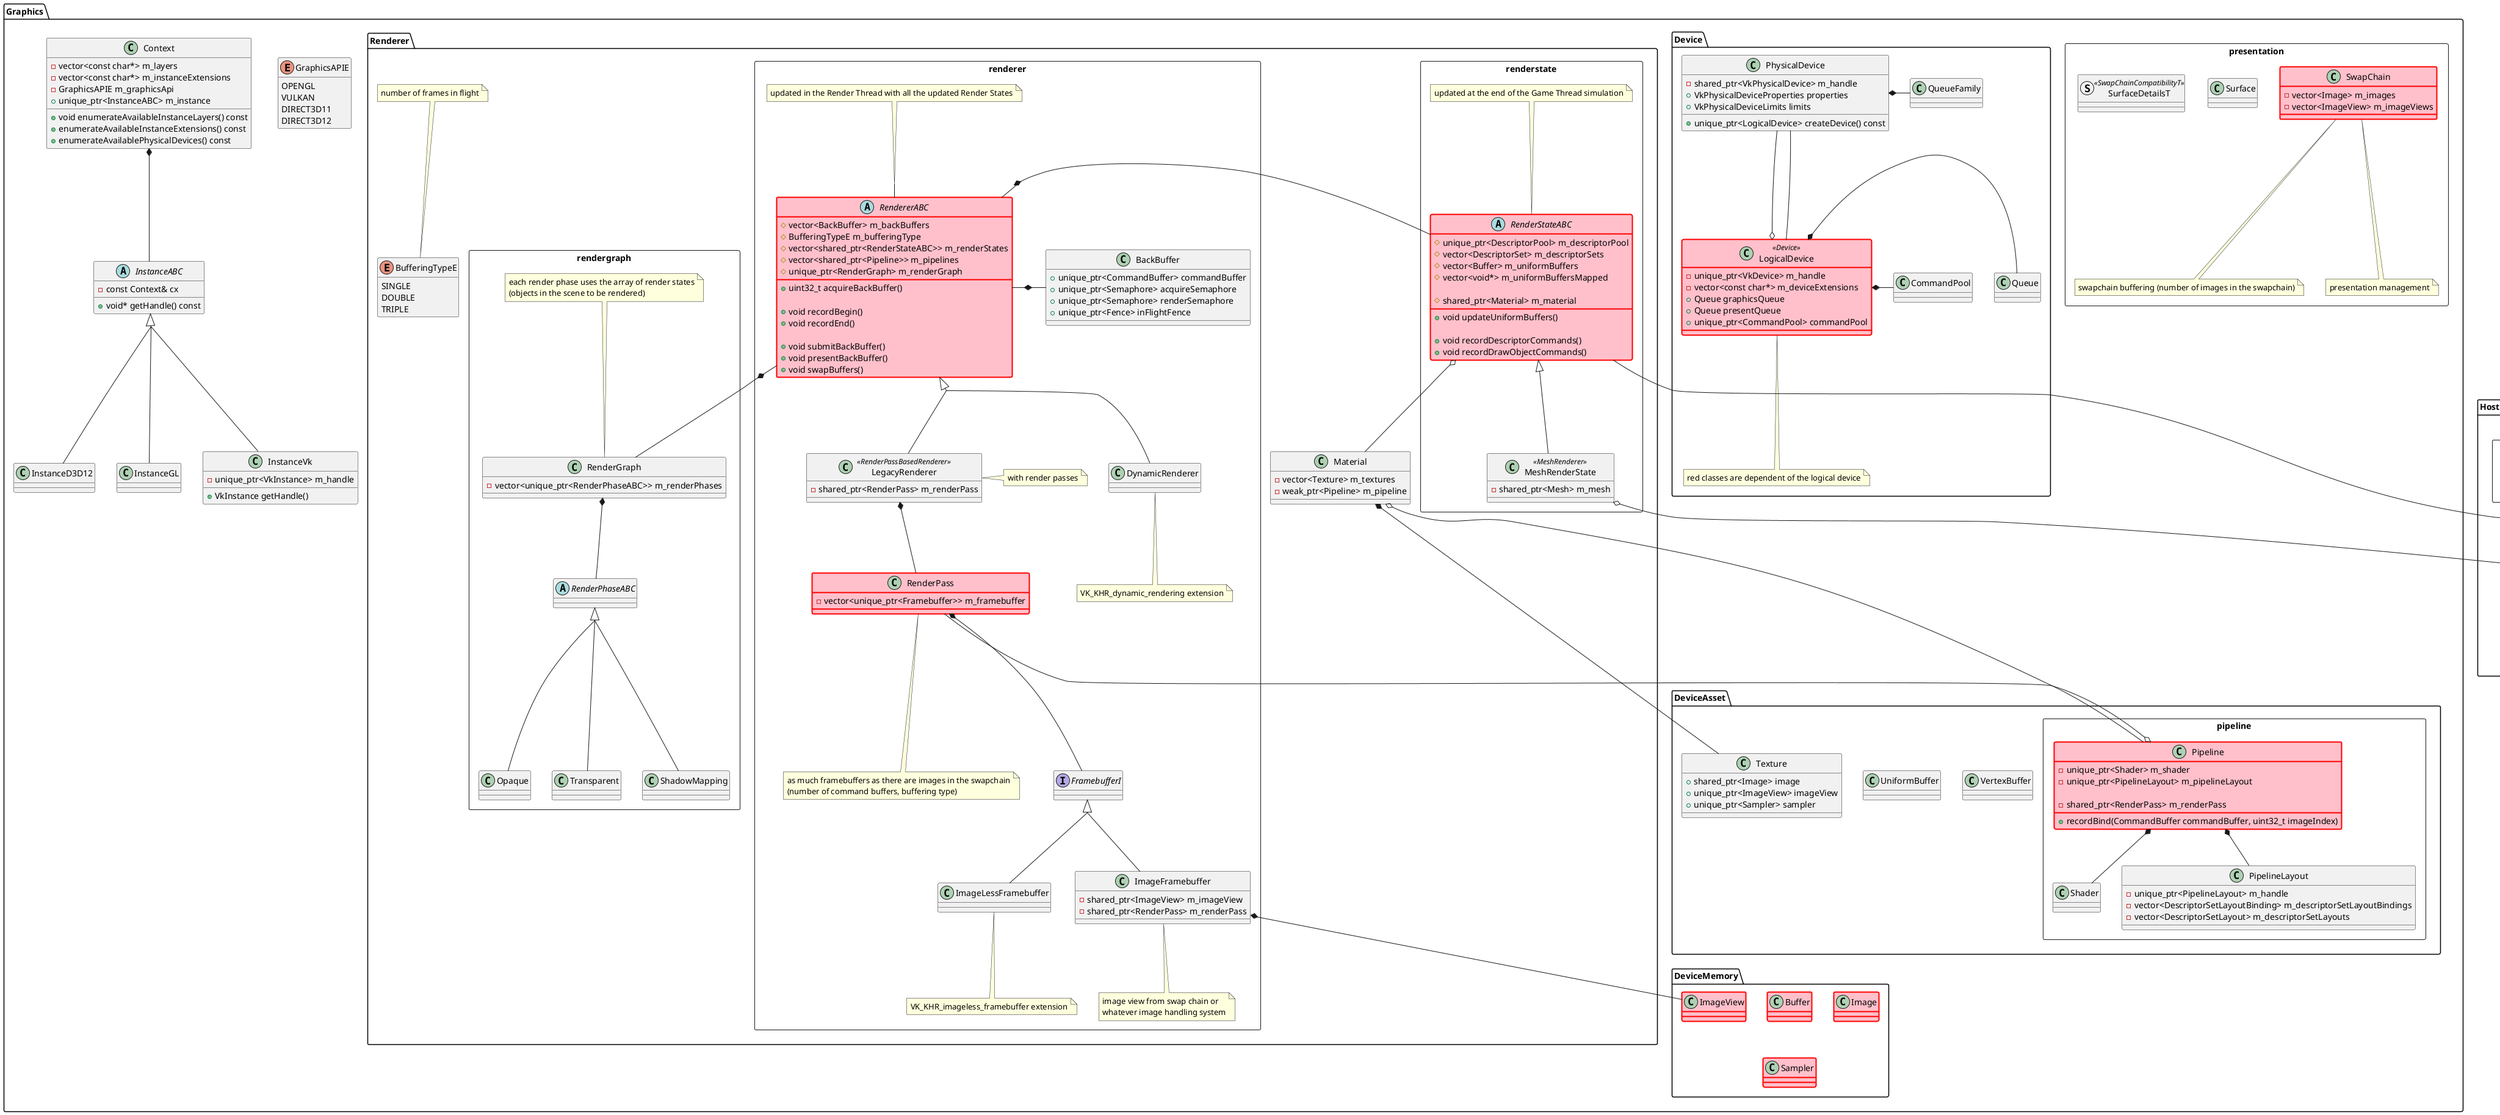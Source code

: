@startuml Renderer
skinparam groupInheritance 2

package Graphics
{
    enum GraphicsAPIE
    {
        OPENGL
        VULKAN
        DIRECT3D11
        DIRECT3D12
    }
    hide GraphicsAPIE methods

    class Context
    {
        - vector<const char*> m_layers
        - vector<const char*> m_instanceExtensions
        - GraphicsAPIE m_graphicsApi
        + unique_ptr<InstanceABC> m_instance

        + void enumerateAvailableInstanceLayers() const
        + enumerateAvailableInstanceExtensions() const
        + enumerateAvailablePhysicalDevices() const
    }

    abstract InstanceABC
    {
        - const Context& cx

        + void* getHandle() const
    }
    Context *-- InstanceABC
    class InstanceVk
    {
        - unique_ptr<VkInstance> m_handle

        + VkInstance getHandle()
    }
    InstanceABC <|-- InstanceVk
    class InstanceD3D12
    InstanceABC <|-- InstanceD3D12
    class InstanceGL
    InstanceABC <|-- InstanceGL

    package presentation << Rectangle >>
    {
        class SwapChain #pink ##[bold]red
        {
            - vector<Image> m_images
            - vector<ImageView> m_imageViews
        }
        note bottom of SwapChain : swapchain buffering (number of images in the swapchain)
        note bottom of SwapChain : presentation management
        class Surface
        struct SurfaceDetailsT << SwapChainCompatibilityT >>
    }

    package Device
    {
        class PhysicalDevice
        {
            - shared_ptr<VkPhysicalDevice> m_handle
            + VkPhysicalDeviceProperties properties
            + VkPhysicalDeviceLimits limits

            + unique_ptr<LogicalDevice> createDevice() const
        }
        class QueueFamily
        PhysicalDevice *-right- QueueFamily

        class LogicalDevice << Device >> #pink ##[bold]red
        {
            - unique_ptr<VkDevice> m_handle
            - vector<const char*> m_deviceExtensions
            + Queue graphicsQueue
            + Queue presentQueue
            + unique_ptr<CommandPool> commandPool
        }
        note bottom : red classes are dependent of the logical device
        LogicalDevice o-up- PhysicalDevice
        LogicalDevice -up- PhysicalDevice

        class Queue
        LogicalDevice *-right- Queue
        class CommandPool
        LogicalDevice *-right- CommandPool
    }

    package DeviceMemory
    {
        class Buffer #pink ##[bold]red
        class Image #pink ##[bold]red
        class ImageView #pink ##[bold]red
        class Sampler #pink ##[bold]red
    }

    package DeviceAsset
    {
        class VertexBuffer
        class UniformBuffer

        class Texture
        {
            + shared_ptr<Image> image
            + unique_ptr<ImageView> imageView
            + unique_ptr<Sampler> sampler
        }

        package pipeline << Rectangle >>
        {
            class Pipeline #pink ##[bold]red
            {
                - unique_ptr<Shader> m_shader
                - unique_ptr<PipelineLayout> m_pipelineLayout

                - shared_ptr<RenderPass> m_renderPass

                + recordBind(CommandBuffer commandBuffer, uint32_t imageIndex)
            }
            class Shader
            Pipeline *-- Shader
            class PipelineLayout
            {
                - unique_ptr<PipelineLayout> m_handle
                - vector<DescriptorSetLayoutBinding> m_descriptorSetLayoutBindings
                - vector<DescriptorSetLayout> m_descriptorSetLayouts
            }
            Pipeline *-- PipelineLayout
        }

    }

    package Renderer
    {
        enum BufferingTypeE
        {
            SINGLE
            DOUBLE
            TRIPLE
        }
        note top : number of frames in flight
        hide BufferingTypeE methods

        package renderer << Rectangle >>
        {
            abstract RendererABC #pink ##[bold]red
            {
                # vector<BackBuffer> m_backBuffers
                # BufferingTypeE m_bufferingType
                # vector<shared_ptr<RenderStateABC>> m_renderStates
                # vector<shared_ptr<Pipeline>> m_pipelines
                # unique_ptr<RenderGraph> m_renderGraph

                + uint32_t acquireBackBuffer()

                + void recordBegin()
                + void recordEnd()

                + void submitBackBuffer()
                + void presentBackBuffer()
                + void swapBuffers()
            }
            note top : updated in the Render Thread with all the updated Render States

            class DynamicRenderer
            note bottom : VK_KHR_dynamic_rendering extension
            RendererABC <|-- DynamicRenderer
            class LegacyRenderer << RenderPassBasedRenderer >>
            {
                - shared_ptr<RenderPass> m_renderPass
            }
            note right : with render passes
            RendererABC <|-- LegacyRenderer

            class RenderPass #pink ##[bold]red
            {
                - vector<unique_ptr<Framebuffer>> m_framebuffer
            }
            note bottom : as much framebuffers as there are images in the swapchain\n(number of command buffers, buffering type)
            LegacyRenderer *-- RenderPass
            Pipeline o-up- RenderPass
            interface FramebufferI
            RenderPass *-- FramebufferI
            class ImageFramebuffer
            {
                - shared_ptr<ImageView> m_imageView
                - shared_ptr<RenderPass> m_renderPass
            }
            note bottom : image view from swap chain or\nwhatever image handling system
            FramebufferI <|-- ImageFramebuffer
            ImageFramebuffer *-- ImageView
            class ImageLessFramebuffer
            note bottom : VK_KHR_imageless_framebuffer extension
            FramebufferI <|-- ImageLessFramebuffer

            class BackBuffer
            {
                + unique_ptr<CommandBuffer> commandBuffer
                + unique_ptr<Semaphore> acquireSemaphore
                + unique_ptr<Semaphore> renderSemaphore
                + unique_ptr<Fence> inFlightFence
            }
            RendererABC *-right- BackBuffer
        }

        package rendergraph << Rectangle >>
        {
            class RenderGraph
            {
                - vector<unique_ptr<RenderPhaseABC>> m_renderPhases
            }
            note top : each render phase uses the array of render states\n(objects in the scene to be rendered)
            RendererABC *-- RenderGraph

            abstract RenderPhaseABC
            RenderGraph *-- RenderPhaseABC
            class Opaque
            RenderPhaseABC <|-- Opaque
            class Transparent
            RenderPhaseABC <|-- Transparent
            class ShadowMapping
            RenderPhaseABC <|-- ShadowMapping
        }

        package renderstate << Rectangle >>
        {
            abstract RenderStateABC #pink ##[bold]red
            {
                # unique_ptr<DescriptorPool> m_descriptorPool
                # vector<DescriptorSet> m_descriptorSets
                # vector<Buffer> m_uniformBuffers
                # vector<void*> m_uniformBuffersMapped

                # shared_ptr<Material> m_material

                + void updateUniformBuffers()

                + void recordDescriptorCommands()
                + void recordDrawObjectCommands()
            }
            note top : updated at the end of the Game Thread simulation
            RendererABC *-right- RenderStateABC
            class MeshRenderState << MeshRenderer >>
            {
                - shared_ptr<Mesh> m_mesh
            }
            RenderStateABC <|-- MeshRenderState
        }
        class Material
        {
            - vector<Texture> m_textures
            - weak_ptr<Pipeline> m_pipeline
        }
        RenderStateABC o-- Material
        Material o-- Pipeline
        Material *-- Texture
    }
}

package HostMemory
{
    package resourcemanager << Rectangle >>
    {
        class ResourceManager
        interface ResourceI

        package Saved
        {
            class Mesh
            {
                - vector<Vertex> m_vertices
                - vector<int> m_indices
                - unique_ptr<Buffer> m_vertexBuffer
                - unique_ptr<Buffer> m_indexBuffer
                - unique_ptr<Texture> m_texture
            }
            ResourceI <|-- Mesh
            MeshRenderState o-- Mesh
            class Texture
            {
                - vector<unsigned char> m_data
            }
            ResourceI <|-- Texture
            class Scene
            {
                - CameraABC* m_mainCamera;
                - vector<unique_ptr<CameraABC>> m_cameras;
                - vector<shared_ptr<RenderStatesABC> m_renderStates
            }
            Scene -- RenderStateABC
            ResourceI <|-- Scene
        }
    }
    package assetmanager << Rectangle >>
    {
        class AssetManager
        interface AssetI
    }
}

@enduml
